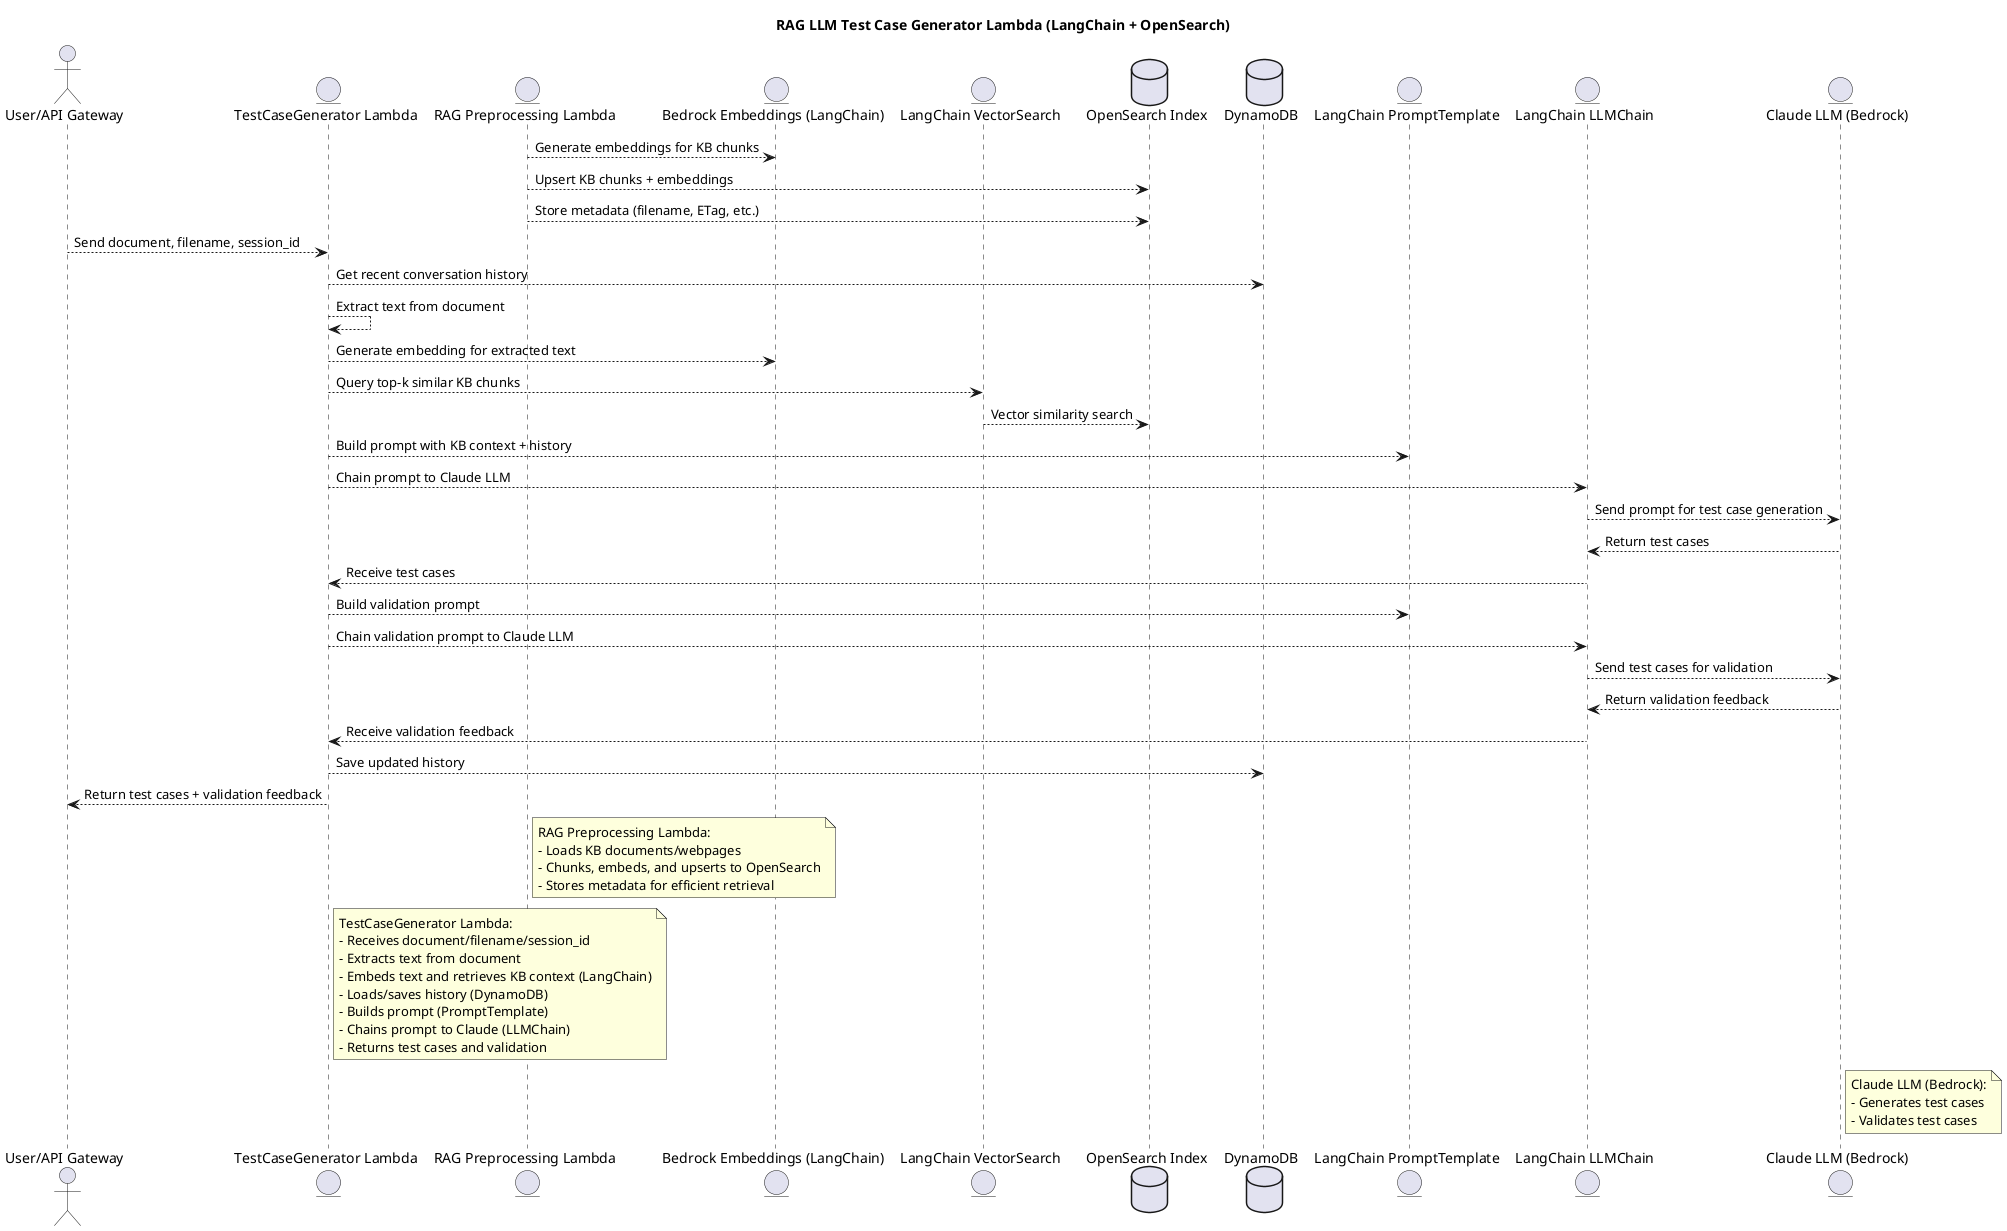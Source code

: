 @startuml llmtestcasegenerator
title RAG LLM Test Case Generator Lambda (LangChain + OpenSearch)

actor "User/API Gateway" as User
entity "TestCaseGenerator Lambda" as Lambda
entity "RAG Preprocessing Lambda" as Preprocess
entity "Bedrock Embeddings (LangChain)" as BedrockEmbed
entity "LangChain VectorSearch" as VectorSearch
database "OpenSearch Index" as OS
database "DynamoDB" as Dynamo
entity "LangChain PromptTemplate" as PromptTemplate
entity "LangChain LLMChain" as LLMChain
entity "Claude LLM (Bedrock)" as Claude

'--- RAG Preprocessing Flow ---
Preprocess --> BedrockEmbed : Generate embeddings for KB chunks
Preprocess --> OS : Upsert KB chunks + embeddings
Preprocess --> OS : Store metadata (filename, ETag, etc.)

'--- Test Case Generation Flow ---
User --> Lambda : Send document, filename, session_id
Lambda --> Dynamo : Get recent conversation history
Lambda --> Lambda : Extract text from document
Lambda --> BedrockEmbed : Generate embedding for extracted text
Lambda --> VectorSearch : Query top-k similar KB chunks
VectorSearch --> OS : Vector similarity search
Lambda --> PromptTemplate : Build prompt with KB context + history
Lambda --> LLMChain : Chain prompt to Claude LLM
LLMChain --> Claude : Send prompt for test case generation
Claude --> LLMChain : Return test cases
LLMChain --> Lambda : Receive test cases
Lambda --> PromptTemplate : Build validation prompt
Lambda --> LLMChain : Chain validation prompt to Claude LLM
LLMChain --> Claude : Send test cases for validation
Claude --> LLMChain : Return validation feedback
LLMChain --> Lambda : Receive validation feedback
Lambda --> Dynamo : Save updated history
Lambda --> User : Return test cases + validation feedback

note right of Preprocess
RAG Preprocessing Lambda:
- Loads KB documents/webpages
- Chunks, embeds, and upserts to OpenSearch
- Stores metadata for efficient retrieval
end note

note right of Lambda
TestCaseGenerator Lambda:
- Receives document/filename/session_id
- Extracts text from document
- Embeds text and retrieves KB context (LangChain)
- Loads/saves history (DynamoDB)
- Builds prompt (PromptTemplate)
- Chains prompt to Claude (LLMChain)
- Returns test cases and validation
end note

note right of Claude
Claude LLM (Bedrock):
- Generates test cases
- Validates test cases
end note

@enduml
